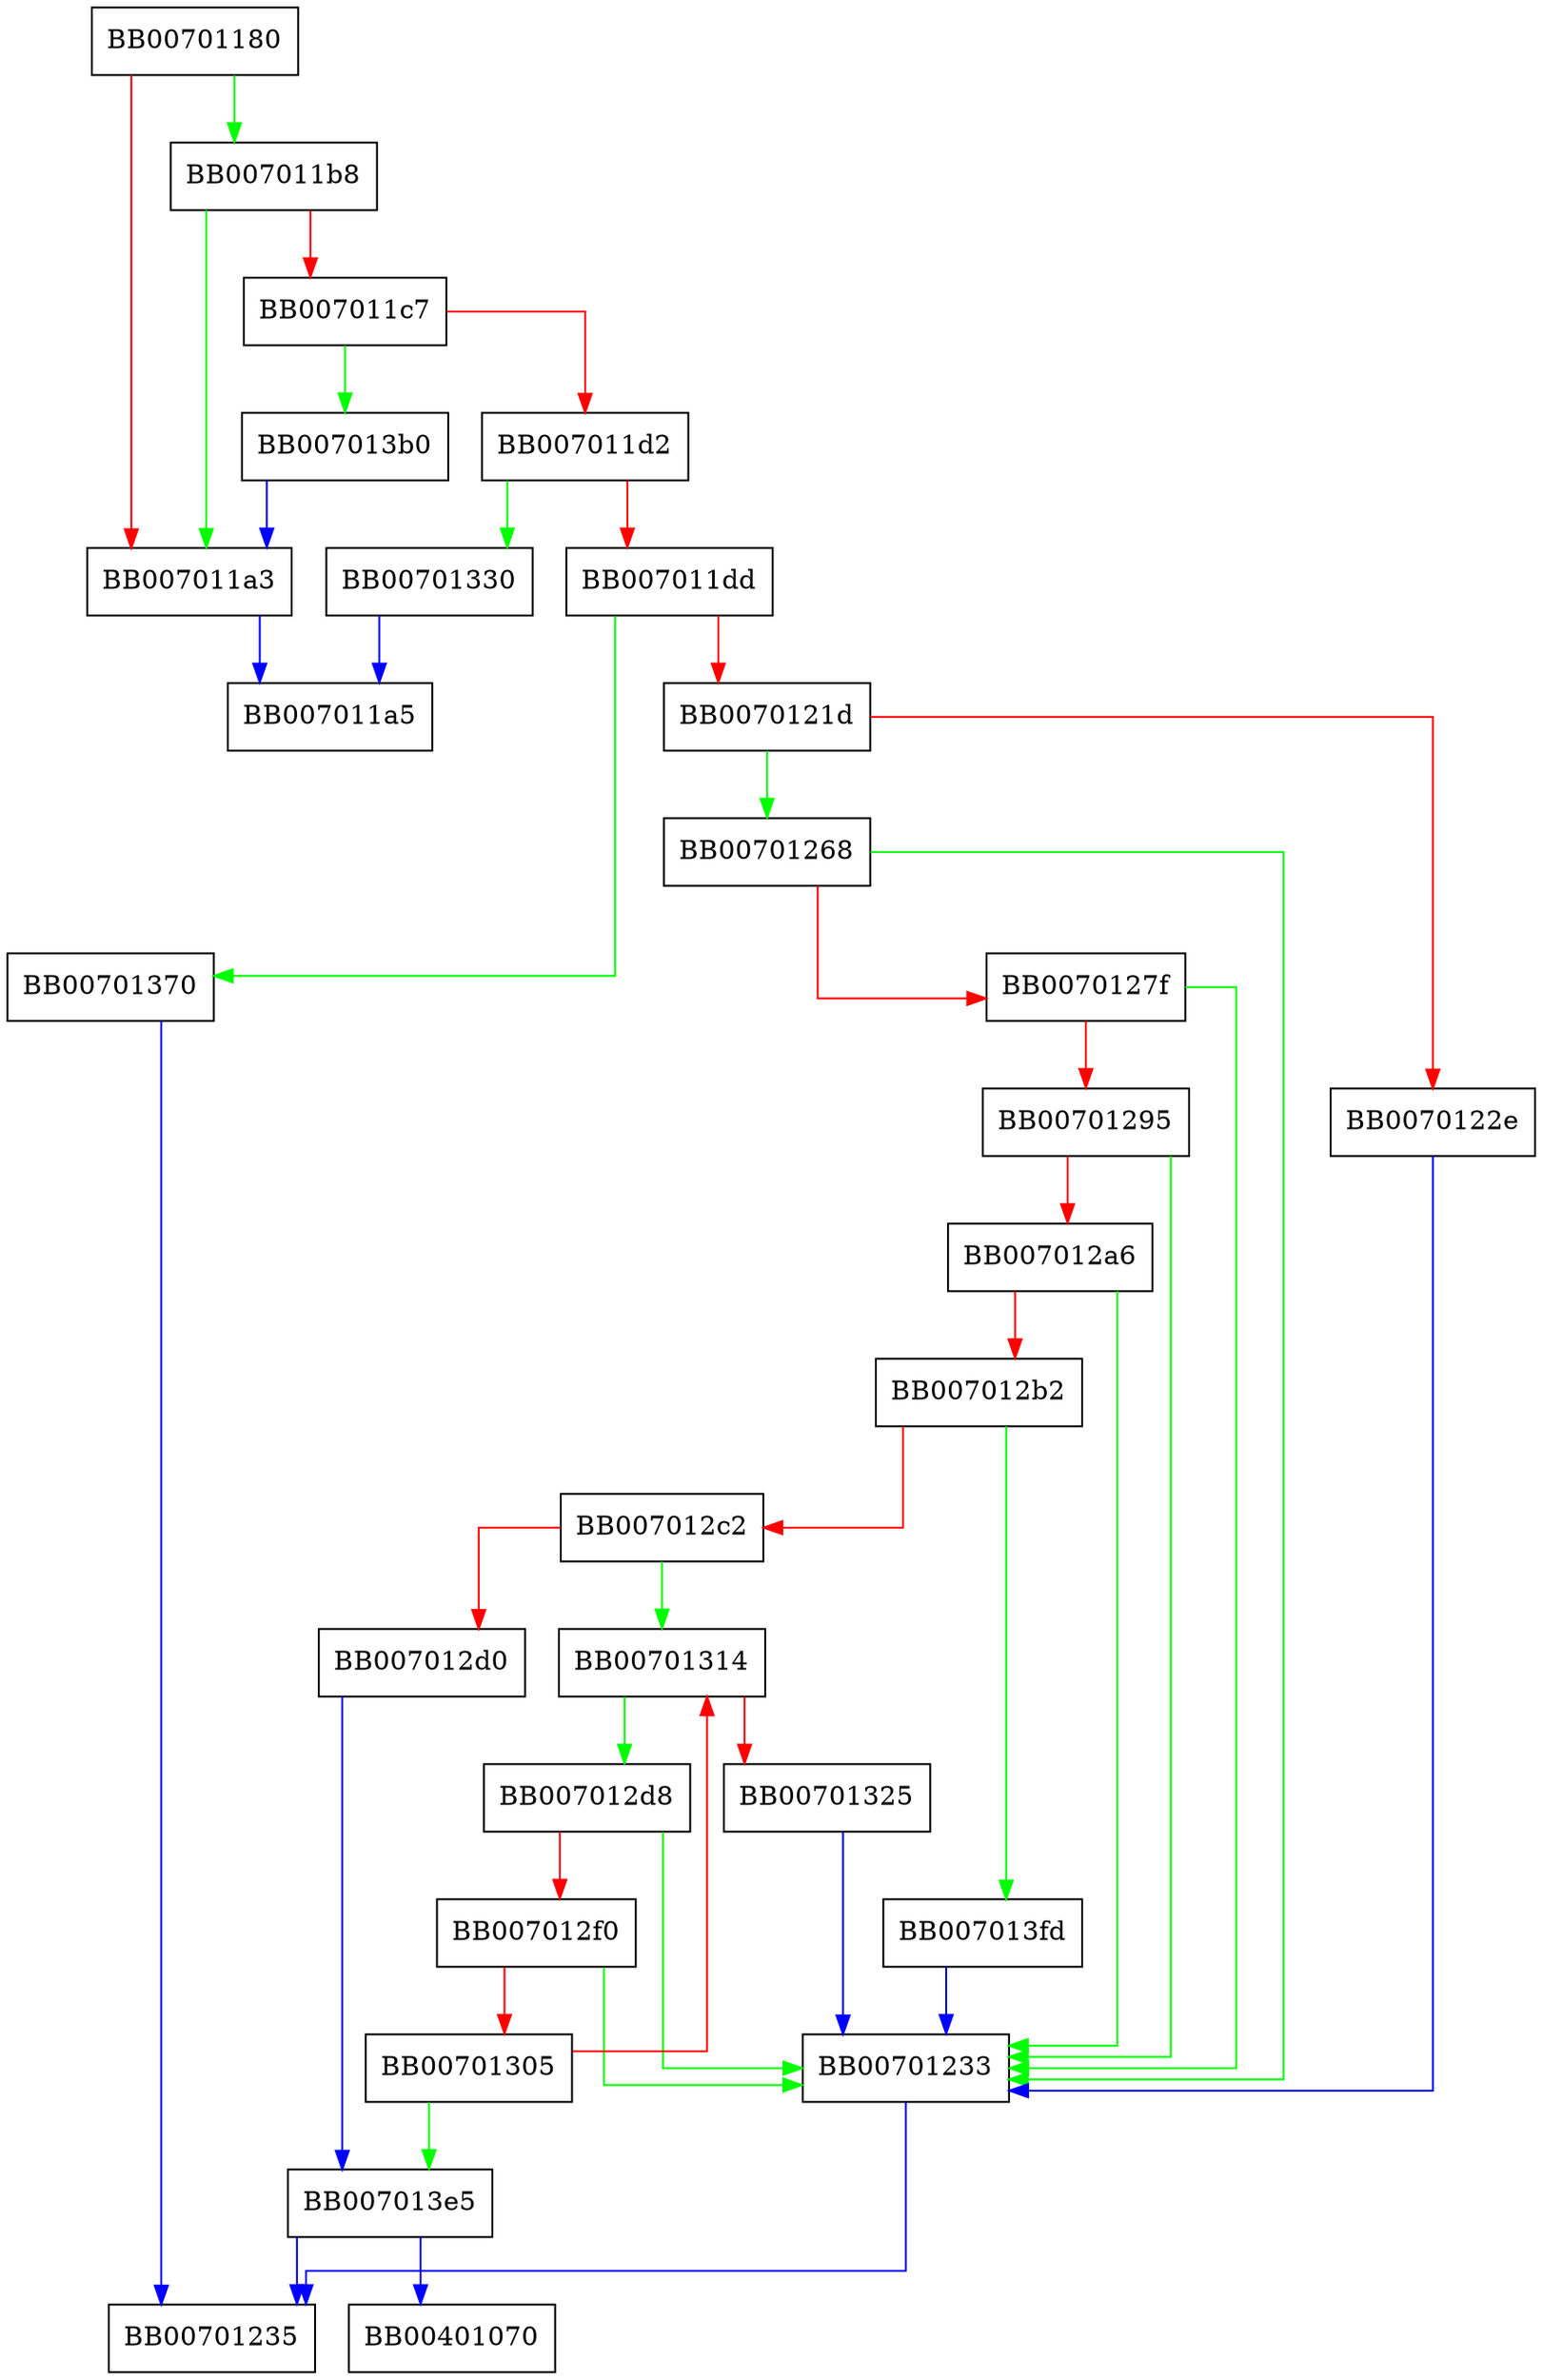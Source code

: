 digraph kdf_pbkdf1_derive {
  node [shape="box"];
  graph [splines=ortho];
  BB00701180 -> BB007011b8 [color="green"];
  BB00701180 -> BB007011a3 [color="red"];
  BB007011a3 -> BB007011a5 [color="blue"];
  BB007011b8 -> BB007011a3 [color="green"];
  BB007011b8 -> BB007011c7 [color="red"];
  BB007011c7 -> BB007013b0 [color="green"];
  BB007011c7 -> BB007011d2 [color="red"];
  BB007011d2 -> BB00701330 [color="green"];
  BB007011d2 -> BB007011dd [color="red"];
  BB007011dd -> BB00701370 [color="green"];
  BB007011dd -> BB0070121d [color="red"];
  BB0070121d -> BB00701268 [color="green"];
  BB0070121d -> BB0070122e [color="red"];
  BB0070122e -> BB00701233 [color="blue"];
  BB00701233 -> BB00701235 [color="blue"];
  BB00701268 -> BB00701233 [color="green"];
  BB00701268 -> BB0070127f [color="red"];
  BB0070127f -> BB00701233 [color="green"];
  BB0070127f -> BB00701295 [color="red"];
  BB00701295 -> BB00701233 [color="green"];
  BB00701295 -> BB007012a6 [color="red"];
  BB007012a6 -> BB00701233 [color="green"];
  BB007012a6 -> BB007012b2 [color="red"];
  BB007012b2 -> BB007013fd [color="green"];
  BB007012b2 -> BB007012c2 [color="red"];
  BB007012c2 -> BB00701314 [color="green"];
  BB007012c2 -> BB007012d0 [color="red"];
  BB007012d0 -> BB007013e5 [color="blue"];
  BB007012d8 -> BB00701233 [color="green"];
  BB007012d8 -> BB007012f0 [color="red"];
  BB007012f0 -> BB00701233 [color="green"];
  BB007012f0 -> BB00701305 [color="red"];
  BB00701305 -> BB007013e5 [color="green"];
  BB00701305 -> BB00701314 [color="red"];
  BB00701314 -> BB007012d8 [color="green"];
  BB00701314 -> BB00701325 [color="red"];
  BB00701325 -> BB00701233 [color="blue"];
  BB00701330 -> BB007011a5 [color="blue"];
  BB00701370 -> BB00701235 [color="blue"];
  BB007013b0 -> BB007011a3 [color="blue"];
  BB007013e5 -> BB00401070 [color="blue"];
  BB007013e5 -> BB00701235 [color="blue"];
  BB007013fd -> BB00701233 [color="blue"];
}
